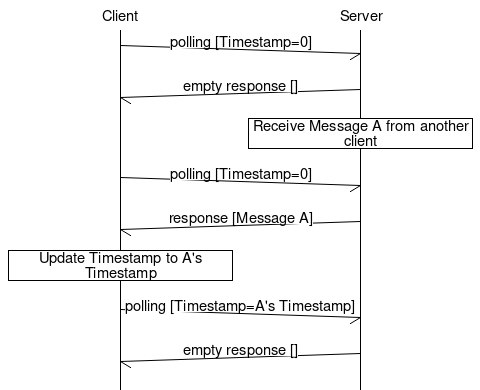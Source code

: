 # polling client/server example
msc {
    arcgradient = 8, hscale = "0.8";

    a [label="Client"],b [label="Server"];

    a->b [label="polling [Timestamp=0]"];
    b->a [label="empty response []"];
    b box b [label="Receive Message A from another client"];
    a->b [label="polling [Timestamp=0]"];
    b->a [label="response [Message A]"];
    a box a [label="Update Timestamp to A's Timestamp"];
    a->b [label="polling [Timestamp=A's Timestamp]"];
    b->a [label="empty response []"];
}